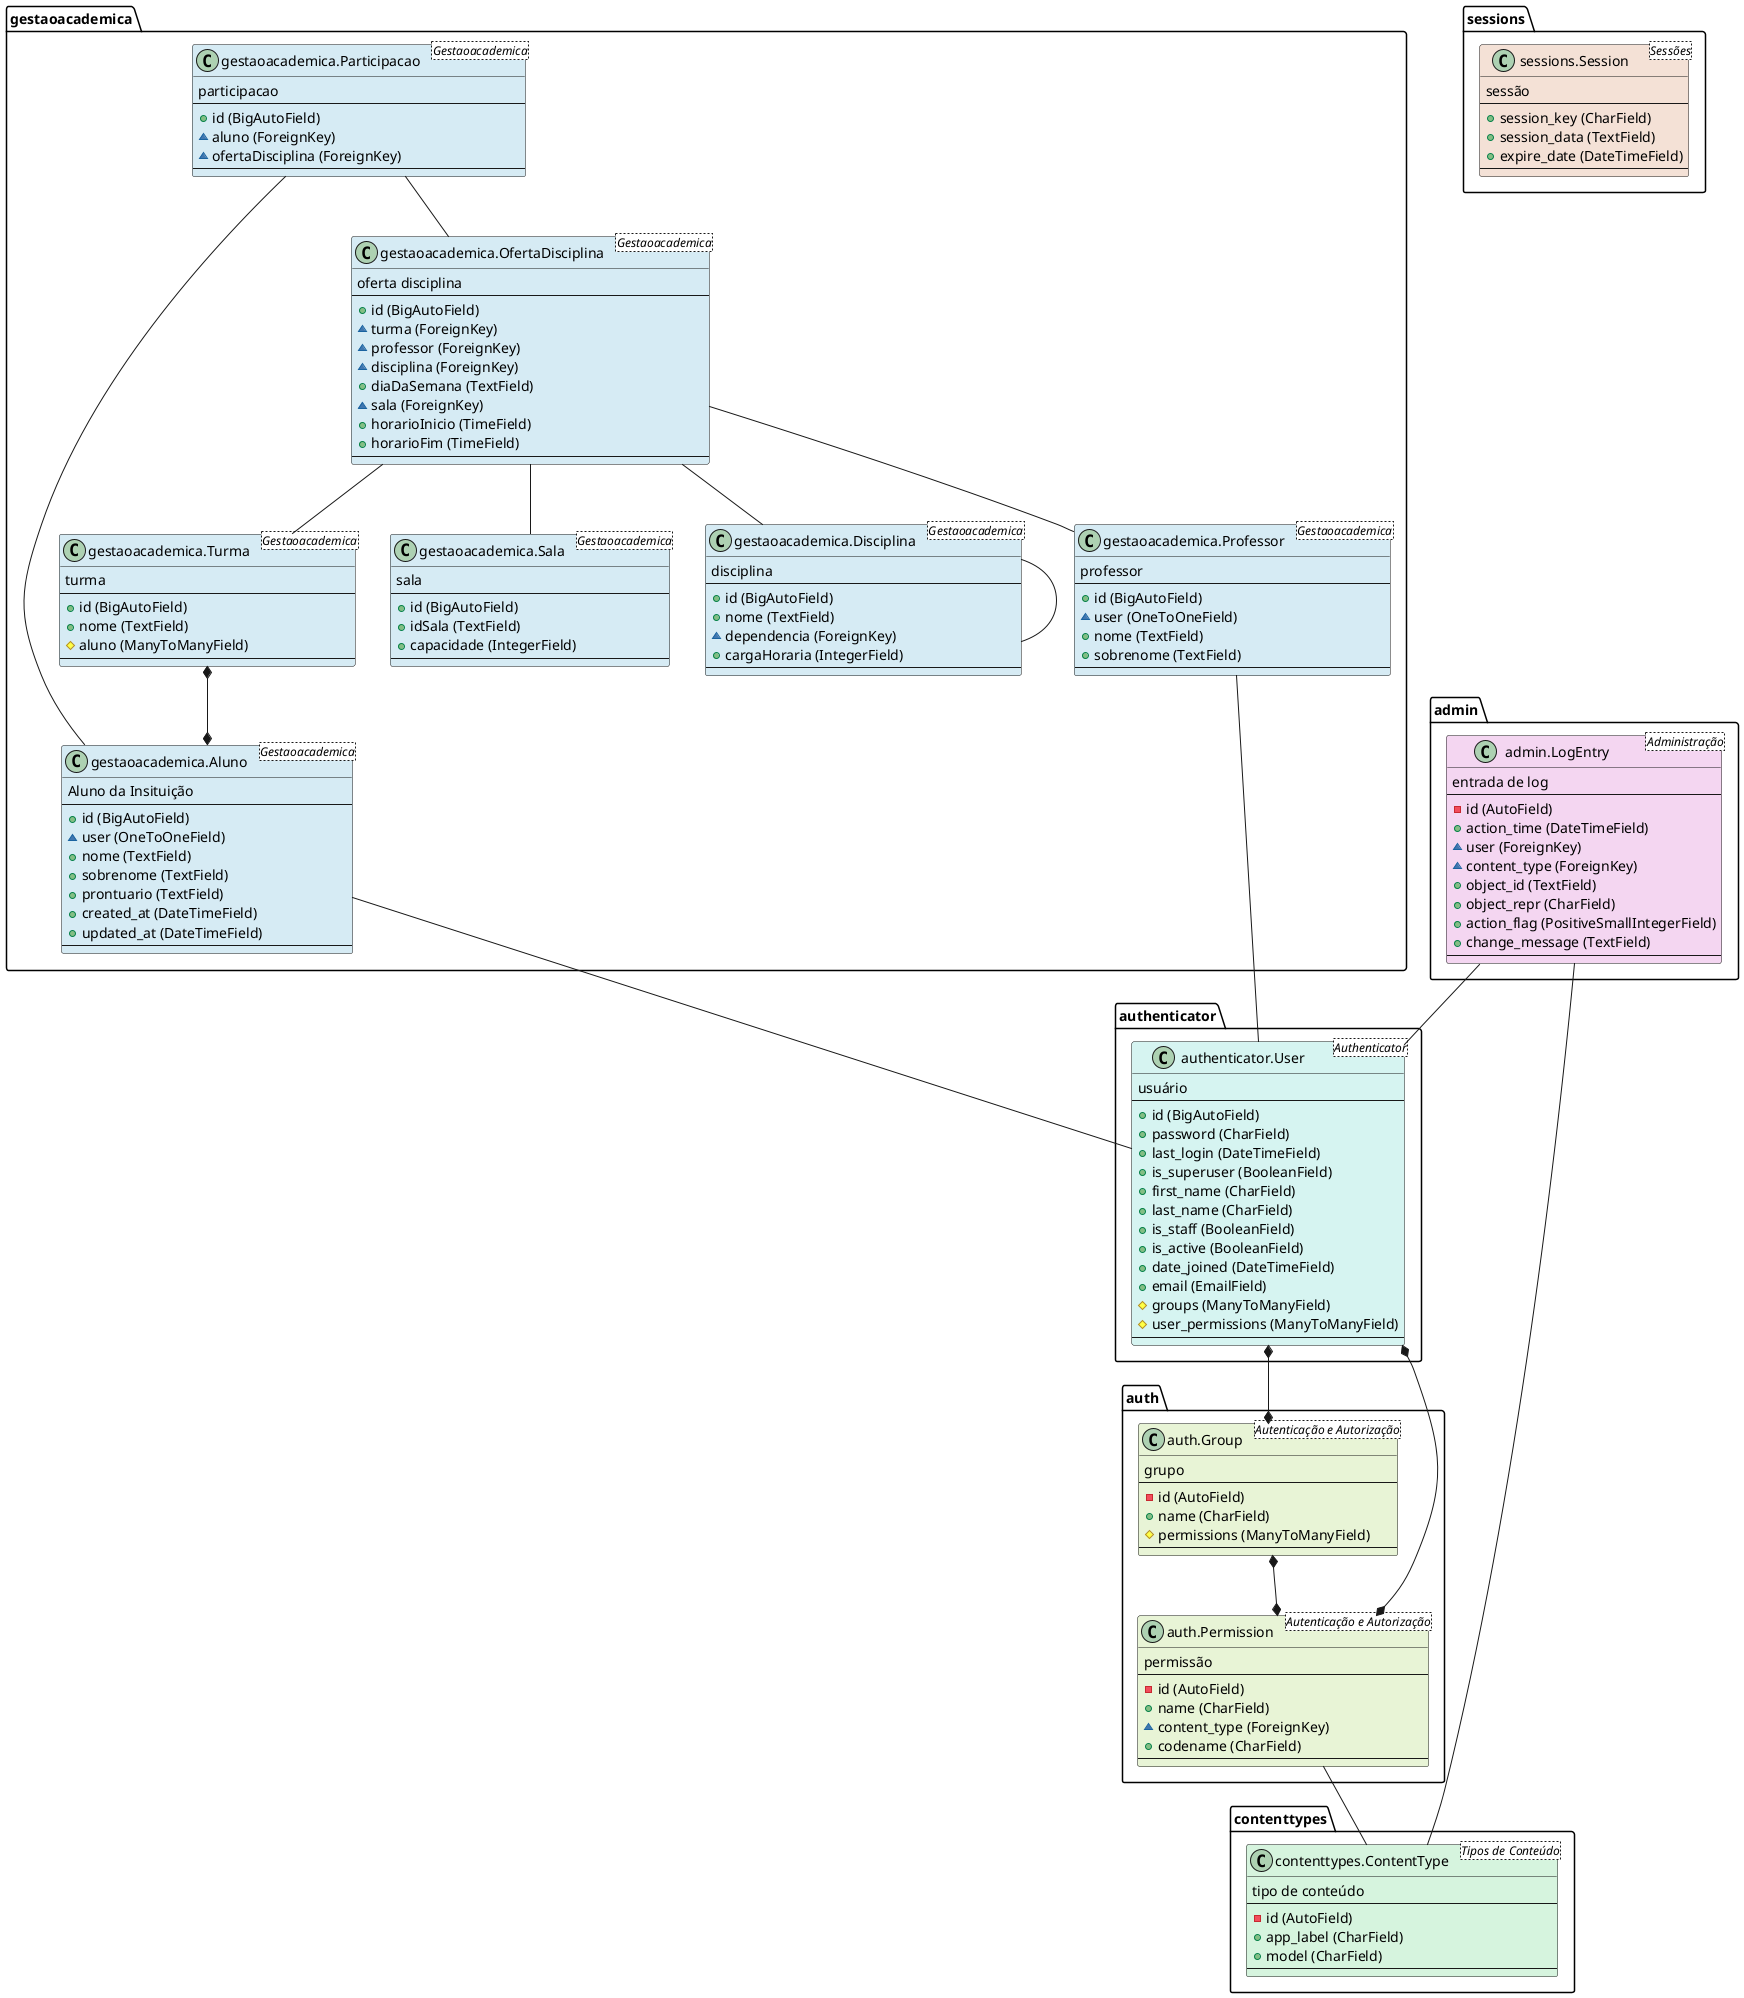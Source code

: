 @startuml 
class "authenticator.User <Authenticator>" as authenticator.User #d6f4f1 {
    usuário
    --
    + id (BigAutoField)
    + password (CharField)
    + last_login (DateTimeField)
    + is_superuser (BooleanField)
    + first_name (CharField)
    + last_name (CharField)
    + is_staff (BooleanField)
    + is_active (BooleanField)
    + date_joined (DateTimeField)
    + email (EmailField)
    # groups (ManyToManyField)
    # user_permissions (ManyToManyField)
    --
}
authenticator.User *--* auth.Group
authenticator.User *--* auth.Permission


class "admin.LogEntry <Administração>" as admin.LogEntry #f4d6f1 {
    entrada de log
    --
    - id (AutoField)
    + action_time (DateTimeField)
    ~ user (ForeignKey)
    ~ content_type (ForeignKey)
    + object_id (TextField)
    + object_repr (CharField)
    + action_flag (PositiveSmallIntegerField)
    + change_message (TextField)
    --
}
admin.LogEntry -- authenticator.User
admin.LogEntry -- contenttypes.ContentType


class "auth.Permission <Autenticação e Autorização>" as auth.Permission #e8f4d6 {
    permissão
    --
    - id (AutoField)
    + name (CharField)
    ~ content_type (ForeignKey)
    + codename (CharField)
    --
}
auth.Permission -- contenttypes.ContentType


class "auth.Group <Autenticação e Autorização>" as auth.Group #e8f4d6 {
    grupo
    --
    - id (AutoField)
    + name (CharField)
    # permissions (ManyToManyField)
    --
}
auth.Group *--* auth.Permission


class "contenttypes.ContentType <Tipos de Conteúdo>" as contenttypes.ContentType #d6f4de {
    tipo de conteúdo
    --
    - id (AutoField)
    + app_label (CharField)
    + model (CharField)
    --
}


class "sessions.Session <Sessões>" as sessions.Session #f4e1d6 {
    sessão
    --
    + session_key (CharField)
    + session_data (TextField)
    + expire_date (DateTimeField)
    --
}


class "gestaoacademica.Aluno <Gestaoacademica>" as gestaoacademica.Aluno #d6ebf4 {
    Aluno da Insituição
    --
    + id (BigAutoField)
    ~ user (OneToOneField)
    + nome (TextField)
    + sobrenome (TextField)
    + prontuario (TextField)
    + created_at (DateTimeField)
    + updated_at (DateTimeField)
    --
}
gestaoacademica.Aluno -- authenticator.User


class "gestaoacademica.Professor <Gestaoacademica>" as gestaoacademica.Professor #d6ebf4 {
    professor
    --
    + id (BigAutoField)
    ~ user (OneToOneField)
    + nome (TextField)
    + sobrenome (TextField)
    --
}
gestaoacademica.Professor -- authenticator.User


class "gestaoacademica.Turma <Gestaoacademica>" as gestaoacademica.Turma #d6ebf4 {
    turma
    --
    + id (BigAutoField)
    + nome (TextField)
    # aluno (ManyToManyField)
    --
}
gestaoacademica.Turma *--* gestaoacademica.Aluno


class "gestaoacademica.Sala <Gestaoacademica>" as gestaoacademica.Sala #d6ebf4 {
    sala
    --
    + id (BigAutoField)
    + idSala (TextField)
    + capacidade (IntegerField)
    --
}


class "gestaoacademica.Disciplina <Gestaoacademica>" as gestaoacademica.Disciplina #d6ebf4 {
    disciplina
    --
    + id (BigAutoField)
    + nome (TextField)
    ~ dependencia (ForeignKey)
    + cargaHoraria (IntegerField)
    --
}
gestaoacademica.Disciplina -- gestaoacademica.Disciplina


class "gestaoacademica.OfertaDisciplina <Gestaoacademica>" as gestaoacademica.OfertaDisciplina #d6ebf4 {
    oferta disciplina
    --
    + id (BigAutoField)
    ~ turma (ForeignKey)
    ~ professor (ForeignKey)
    ~ disciplina (ForeignKey)
    + diaDaSemana (TextField)
    ~ sala (ForeignKey)
    + horarioInicio (TimeField)
    + horarioFim (TimeField)
    --
}
gestaoacademica.OfertaDisciplina -- gestaoacademica.Turma
gestaoacademica.OfertaDisciplina -- gestaoacademica.Professor
gestaoacademica.OfertaDisciplina -- gestaoacademica.Disciplina
gestaoacademica.OfertaDisciplina -- gestaoacademica.Sala


class "gestaoacademica.Participacao <Gestaoacademica>" as gestaoacademica.Participacao #d6ebf4 {
    participacao
    --
    + id (BigAutoField)
    ~ aluno (ForeignKey)
    ~ ofertaDisciplina (ForeignKey)
    --
}
gestaoacademica.Participacao -- gestaoacademica.Aluno
gestaoacademica.Participacao -- gestaoacademica.OfertaDisciplina


@enduml
